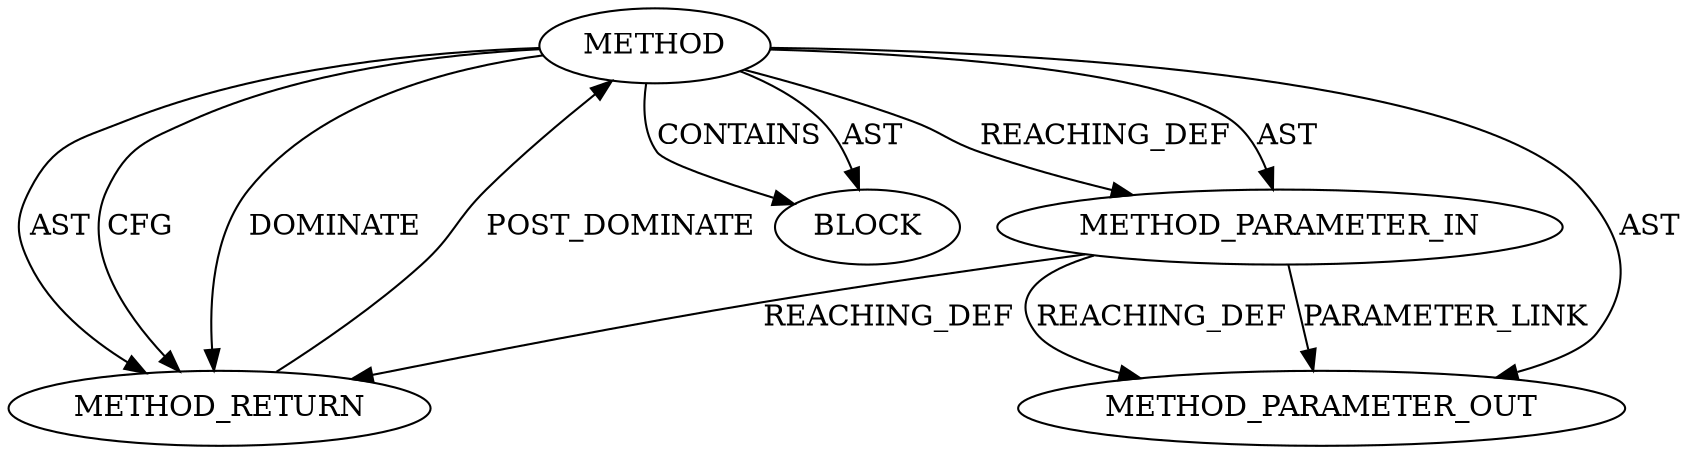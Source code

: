 digraph {
  21181 [label=METHOD_PARAMETER_OUT ORDER=1 CODE="struct sock *sk" IS_VARIADIC=false COLUMN_NUMBER=34 LINE_NUMBER=158 TYPE_FULL_NAME="sock*" EVALUATION_STRATEGY="BY_VALUE" INDEX=1 NAME="sk"]
  254 [label=METHOD COLUMN_NUMBER=6 LINE_NUMBER=158 COLUMN_NUMBER_END=49 IS_EXTERNAL=false SIGNATURE="void tls_sw_release_resources_rx (sock*)" NAME="tls_sw_release_resources_rx" AST_PARENT_TYPE="TYPE_DECL" AST_PARENT_FULL_NAME="tls.h:<global>" ORDER=30 CODE="void tls_sw_release_resources_rx(struct sock *sk);" FULL_NAME="tls_sw_release_resources_rx" LINE_NUMBER_END=158 FILENAME="tls.h"]
  257 [label=METHOD_RETURN ORDER=3 CODE="RET" COLUMN_NUMBER=6 LINE_NUMBER=158 TYPE_FULL_NAME="void" EVALUATION_STRATEGY="BY_VALUE"]
  256 [label=BLOCK ORDER=2 ARGUMENT_INDEX=-1 CODE="<empty>" TYPE_FULL_NAME="<empty>"]
  255 [label=METHOD_PARAMETER_IN ORDER=1 CODE="struct sock *sk" IS_VARIADIC=false COLUMN_NUMBER=34 LINE_NUMBER=158 TYPE_FULL_NAME="sock*" EVALUATION_STRATEGY="BY_VALUE" INDEX=1 NAME="sk"]
  254 -> 255 [label=REACHING_DEF VARIABLE=""]
  255 -> 21181 [label=PARAMETER_LINK ]
  254 -> 257 [label=CFG ]
  255 -> 257 [label=REACHING_DEF VARIABLE="sk"]
  254 -> 257 [label=DOMINATE ]
  254 -> 256 [label=CONTAINS ]
  257 -> 254 [label=POST_DOMINATE ]
  254 -> 257 [label=AST ]
  255 -> 21181 [label=REACHING_DEF VARIABLE="sk"]
  254 -> 256 [label=AST ]
  254 -> 255 [label=AST ]
  254 -> 21181 [label=AST ]
}
